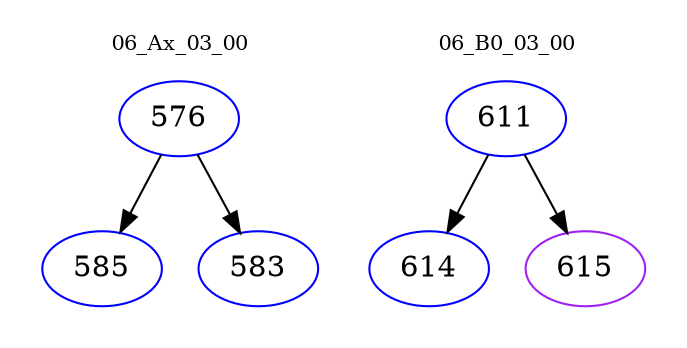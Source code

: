 digraph{
subgraph cluster_0 {
color = white
label = "06_Ax_03_00";
fontsize=10;
T0_576 [label="576", color="blue"]
T0_576 -> T0_585 [color="black"]
T0_585 [label="585", color="blue"]
T0_576 -> T0_583 [color="black"]
T0_583 [label="583", color="blue"]
}
subgraph cluster_1 {
color = white
label = "06_B0_03_00";
fontsize=10;
T1_611 [label="611", color="blue"]
T1_611 -> T1_614 [color="black"]
T1_614 [label="614", color="blue"]
T1_611 -> T1_615 [color="black"]
T1_615 [label="615", color="purple"]
}
}
